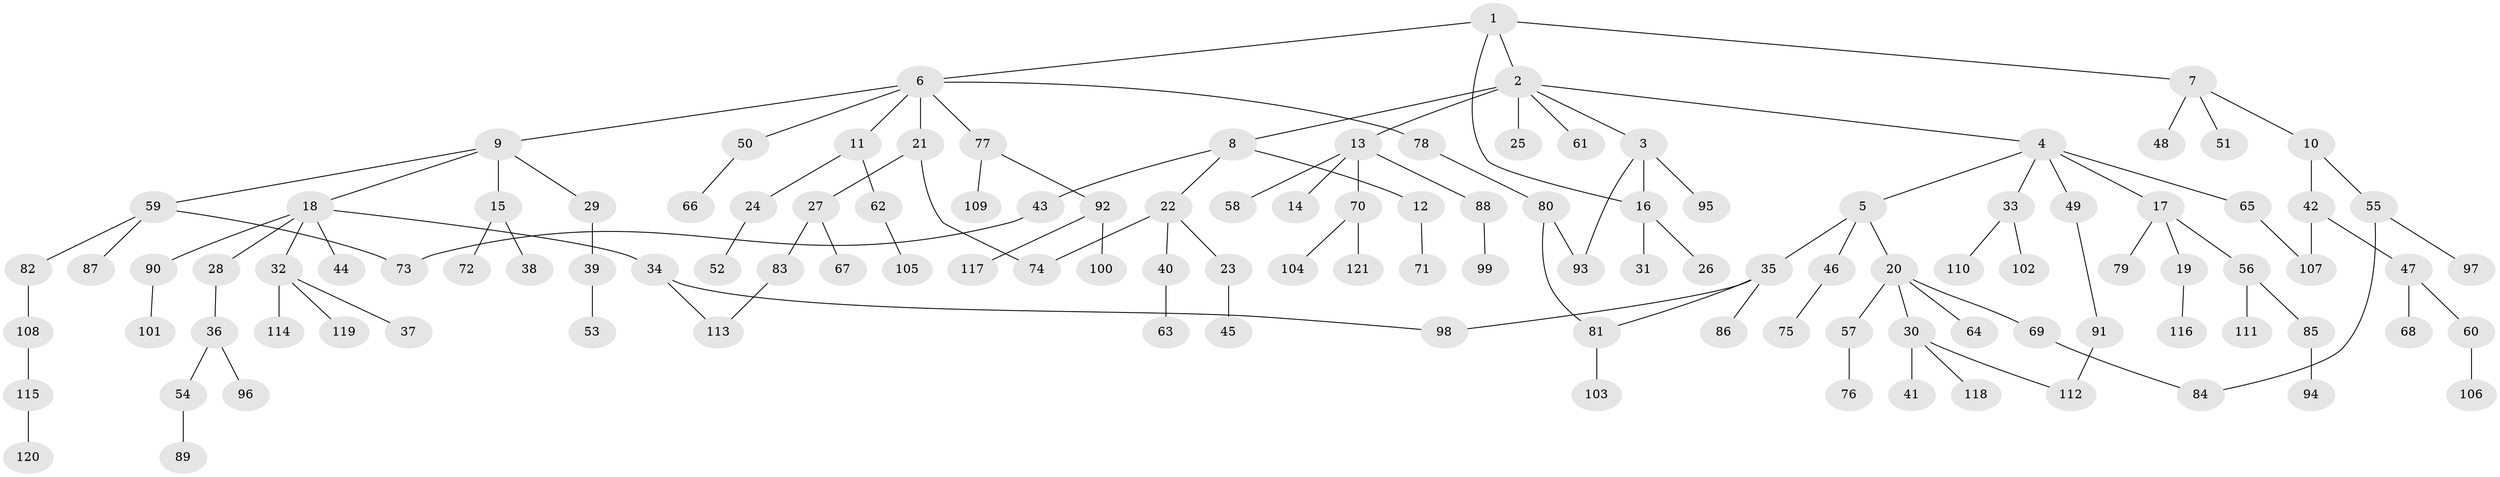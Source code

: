 // Generated by graph-tools (version 1.1) at 2025/01/03/09/25 03:01:05]
// undirected, 121 vertices, 130 edges
graph export_dot {
graph [start="1"]
  node [color=gray90,style=filled];
  1;
  2;
  3;
  4;
  5;
  6;
  7;
  8;
  9;
  10;
  11;
  12;
  13;
  14;
  15;
  16;
  17;
  18;
  19;
  20;
  21;
  22;
  23;
  24;
  25;
  26;
  27;
  28;
  29;
  30;
  31;
  32;
  33;
  34;
  35;
  36;
  37;
  38;
  39;
  40;
  41;
  42;
  43;
  44;
  45;
  46;
  47;
  48;
  49;
  50;
  51;
  52;
  53;
  54;
  55;
  56;
  57;
  58;
  59;
  60;
  61;
  62;
  63;
  64;
  65;
  66;
  67;
  68;
  69;
  70;
  71;
  72;
  73;
  74;
  75;
  76;
  77;
  78;
  79;
  80;
  81;
  82;
  83;
  84;
  85;
  86;
  87;
  88;
  89;
  90;
  91;
  92;
  93;
  94;
  95;
  96;
  97;
  98;
  99;
  100;
  101;
  102;
  103;
  104;
  105;
  106;
  107;
  108;
  109;
  110;
  111;
  112;
  113;
  114;
  115;
  116;
  117;
  118;
  119;
  120;
  121;
  1 -- 2;
  1 -- 6;
  1 -- 7;
  1 -- 16;
  2 -- 3;
  2 -- 4;
  2 -- 8;
  2 -- 13;
  2 -- 25;
  2 -- 61;
  3 -- 95;
  3 -- 16;
  3 -- 93;
  4 -- 5;
  4 -- 17;
  4 -- 33;
  4 -- 49;
  4 -- 65;
  5 -- 20;
  5 -- 35;
  5 -- 46;
  6 -- 9;
  6 -- 11;
  6 -- 21;
  6 -- 50;
  6 -- 77;
  6 -- 78;
  7 -- 10;
  7 -- 48;
  7 -- 51;
  8 -- 12;
  8 -- 22;
  8 -- 43;
  9 -- 15;
  9 -- 18;
  9 -- 29;
  9 -- 59;
  10 -- 42;
  10 -- 55;
  11 -- 24;
  11 -- 62;
  12 -- 71;
  13 -- 14;
  13 -- 58;
  13 -- 70;
  13 -- 88;
  15 -- 38;
  15 -- 72;
  16 -- 26;
  16 -- 31;
  17 -- 19;
  17 -- 56;
  17 -- 79;
  18 -- 28;
  18 -- 32;
  18 -- 34;
  18 -- 44;
  18 -- 90;
  19 -- 116;
  20 -- 30;
  20 -- 57;
  20 -- 64;
  20 -- 69;
  21 -- 27;
  21 -- 74;
  22 -- 23;
  22 -- 40;
  22 -- 74;
  23 -- 45;
  24 -- 52;
  27 -- 67;
  27 -- 83;
  28 -- 36;
  29 -- 39;
  30 -- 41;
  30 -- 118;
  30 -- 112;
  32 -- 37;
  32 -- 114;
  32 -- 119;
  33 -- 102;
  33 -- 110;
  34 -- 98;
  34 -- 113;
  35 -- 81;
  35 -- 86;
  35 -- 98;
  36 -- 54;
  36 -- 96;
  39 -- 53;
  40 -- 63;
  42 -- 47;
  42 -- 107;
  43 -- 73;
  46 -- 75;
  47 -- 60;
  47 -- 68;
  49 -- 91;
  50 -- 66;
  54 -- 89;
  55 -- 97;
  55 -- 84;
  56 -- 85;
  56 -- 111;
  57 -- 76;
  59 -- 82;
  59 -- 87;
  59 -- 73;
  60 -- 106;
  62 -- 105;
  65 -- 107;
  69 -- 84;
  70 -- 104;
  70 -- 121;
  77 -- 92;
  77 -- 109;
  78 -- 80;
  80 -- 93;
  80 -- 81;
  81 -- 103;
  82 -- 108;
  83 -- 113;
  85 -- 94;
  88 -- 99;
  90 -- 101;
  91 -- 112;
  92 -- 100;
  92 -- 117;
  108 -- 115;
  115 -- 120;
}
